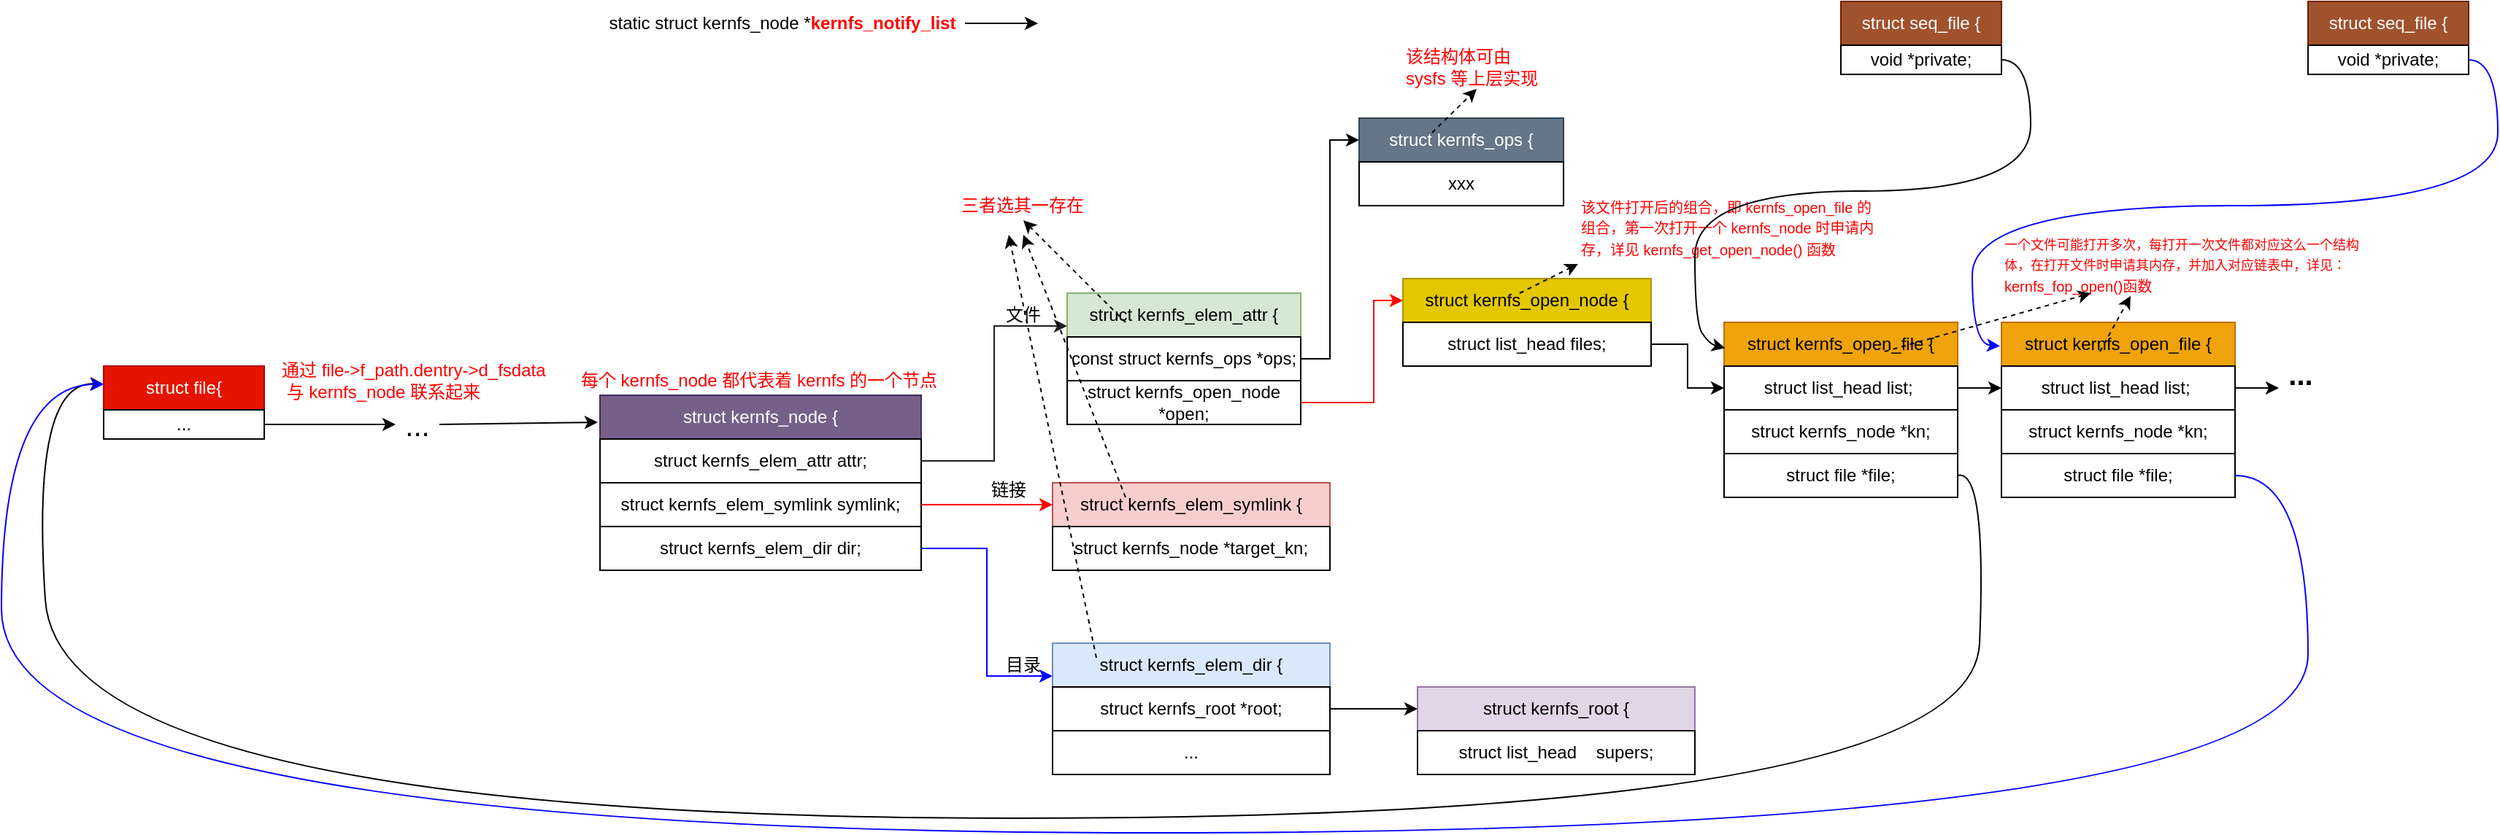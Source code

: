 <mxfile version="21.6.5" type="device">
  <diagram name="第 1 页" id="8JGYWQV7b3LEww7cnMRB">
    <mxGraphModel dx="3628" dy="-494" grid="1" gridSize="10" guides="1" tooltips="1" connect="1" arrows="1" fold="1" page="1" pageScale="1" pageWidth="827" pageHeight="1169" math="0" shadow="0">
      <root>
        <mxCell id="0" />
        <mxCell id="1" parent="0" />
        <mxCell id="UO6yg7-cNOSoMyZ3piIq-1" value="struct kernfs_node {" style="swimlane;fontStyle=0;childLayout=stackLayout;horizontal=1;startSize=30;horizontalStack=0;resizeParent=1;resizeParentMax=0;resizeLast=0;collapsible=1;marginBottom=0;whiteSpace=wrap;html=1;fillColor=#76608a;strokeColor=#432D57;fontColor=#ffffff;" parent="1" vertex="1">
          <mxGeometry x="-1380" y="1630" width="220" height="120" as="geometry" />
        </mxCell>
        <mxCell id="UO6yg7-cNOSoMyZ3piIq-2" value="struct kernfs_elem_attr&#x9;&#x9;attr;" style="rounded=0;whiteSpace=wrap;html=1;" parent="UO6yg7-cNOSoMyZ3piIq-1" vertex="1">
          <mxGeometry y="30" width="220" height="30" as="geometry" />
        </mxCell>
        <mxCell id="UO6yg7-cNOSoMyZ3piIq-3" value="struct kernfs_elem_symlink&#x9;symlink;" style="rounded=0;whiteSpace=wrap;html=1;" parent="UO6yg7-cNOSoMyZ3piIq-1" vertex="1">
          <mxGeometry y="60" width="220" height="30" as="geometry" />
        </mxCell>
        <mxCell id="UO6yg7-cNOSoMyZ3piIq-4" value="struct kernfs_elem_dir&#x9;&#x9;dir;" style="rounded=0;whiteSpace=wrap;html=1;" parent="UO6yg7-cNOSoMyZ3piIq-1" vertex="1">
          <mxGeometry y="90" width="220" height="30" as="geometry" />
        </mxCell>
        <mxCell id="UO6yg7-cNOSoMyZ3piIq-5" value="struct kernfs_ops {" style="swimlane;fontStyle=0;childLayout=stackLayout;horizontal=1;startSize=30;horizontalStack=0;resizeParent=1;resizeParentMax=0;resizeLast=0;collapsible=1;marginBottom=0;whiteSpace=wrap;html=1;fillColor=#647687;strokeColor=#314354;fontColor=#ffffff;" parent="1" vertex="1">
          <mxGeometry x="-860" y="1440" width="140" height="60" as="geometry" />
        </mxCell>
        <mxCell id="UO6yg7-cNOSoMyZ3piIq-6" value="xxx" style="rounded=0;whiteSpace=wrap;html=1;" parent="UO6yg7-cNOSoMyZ3piIq-5" vertex="1">
          <mxGeometry y="30" width="140" height="30" as="geometry" />
        </mxCell>
        <mxCell id="UO6yg7-cNOSoMyZ3piIq-7" value="&lt;font color=&quot;#ff0000&quot;&gt;每个&amp;nbsp;kernfs_node&amp;nbsp;都代表着&amp;nbsp;kernfs 的一个节点&lt;/font&gt;" style="text;html=1;strokeColor=none;fillColor=none;align=center;verticalAlign=middle;whiteSpace=wrap;rounded=0;" parent="1" vertex="1">
          <mxGeometry x="-1401" y="1610" width="260" height="20" as="geometry" />
        </mxCell>
        <mxCell id="UO6yg7-cNOSoMyZ3piIq-8" value="struct kernfs_open_node {" style="swimlane;fontStyle=0;childLayout=stackLayout;horizontal=1;startSize=30;horizontalStack=0;resizeParent=1;resizeParentMax=0;resizeLast=0;collapsible=1;marginBottom=0;whiteSpace=wrap;html=1;fillColor=#e3c800;strokeColor=#B09500;fontColor=#000000;" parent="1" vertex="1">
          <mxGeometry x="-830" y="1550" width="170" height="60" as="geometry" />
        </mxCell>
        <mxCell id="UO6yg7-cNOSoMyZ3piIq-9" value="struct list_head&#x9;files;" style="rounded=0;whiteSpace=wrap;html=1;" parent="UO6yg7-cNOSoMyZ3piIq-8" vertex="1">
          <mxGeometry y="30" width="170" height="30" as="geometry" />
        </mxCell>
        <mxCell id="UO6yg7-cNOSoMyZ3piIq-10" value="struct kernfs_open_file {" style="swimlane;fontStyle=0;childLayout=stackLayout;horizontal=1;startSize=30;horizontalStack=0;resizeParent=1;resizeParentMax=0;resizeLast=0;collapsible=1;marginBottom=0;whiteSpace=wrap;html=1;fillColor=#f0a30a;strokeColor=#BD7000;fontColor=#000000;" parent="1" vertex="1">
          <mxGeometry x="-610" y="1580" width="160" height="120" as="geometry" />
        </mxCell>
        <mxCell id="UO6yg7-cNOSoMyZ3piIq-11" value="struct list_head&#x9;list;&amp;nbsp;" style="rounded=0;whiteSpace=wrap;html=1;" parent="UO6yg7-cNOSoMyZ3piIq-10" vertex="1">
          <mxGeometry y="30" width="160" height="30" as="geometry" />
        </mxCell>
        <mxCell id="uTR1_GSfJ1cvIr0OF08S-5" value="struct kernfs_node&#x9;*kn;" style="rounded=0;whiteSpace=wrap;html=1;" parent="UO6yg7-cNOSoMyZ3piIq-10" vertex="1">
          <mxGeometry y="60" width="160" height="30" as="geometry" />
        </mxCell>
        <mxCell id="_3AUgQyDi9uDBmU64LrA-16" value="struct file&#x9;&#x9;*file;" style="rounded=0;whiteSpace=wrap;html=1;" vertex="1" parent="UO6yg7-cNOSoMyZ3piIq-10">
          <mxGeometry y="90" width="160" height="30" as="geometry" />
        </mxCell>
        <mxCell id="UO6yg7-cNOSoMyZ3piIq-19" value="" style="endArrow=classic;html=1;rounded=0;dashed=1;entryX=0.25;entryY=1;entryDx=0;entryDy=0;" parent="UO6yg7-cNOSoMyZ3piIq-10" target="UO6yg7-cNOSoMyZ3piIq-18" edge="1">
          <mxGeometry width="50" height="50" relative="1" as="geometry">
            <mxPoint x="110" y="20" as="sourcePoint" />
            <mxPoint x="174.583" y="144" as="targetPoint" />
          </mxGeometry>
        </mxCell>
        <mxCell id="UO6yg7-cNOSoMyZ3piIq-12" value="" style="edgeStyle=orthogonalEdgeStyle;rounded=0;orthogonalLoop=1;jettySize=auto;html=1;" parent="1" source="UO6yg7-cNOSoMyZ3piIq-9" target="UO6yg7-cNOSoMyZ3piIq-11" edge="1">
          <mxGeometry relative="1" as="geometry" />
        </mxCell>
        <mxCell id="UO6yg7-cNOSoMyZ3piIq-13" value="struct kernfs_open_file {" style="swimlane;fontStyle=0;childLayout=stackLayout;horizontal=1;startSize=30;horizontalStack=0;resizeParent=1;resizeParentMax=0;resizeLast=0;collapsible=1;marginBottom=0;whiteSpace=wrap;html=1;fillColor=#f0a30a;strokeColor=#BD7000;fontColor=#000000;" parent="1" vertex="1">
          <mxGeometry x="-420" y="1580" width="160" height="120" as="geometry" />
        </mxCell>
        <mxCell id="UO6yg7-cNOSoMyZ3piIq-14" value="struct list_head&#x9;list;&amp;nbsp;" style="rounded=0;whiteSpace=wrap;html=1;" parent="UO6yg7-cNOSoMyZ3piIq-13" vertex="1">
          <mxGeometry y="30" width="160" height="30" as="geometry" />
        </mxCell>
        <mxCell id="uTR1_GSfJ1cvIr0OF08S-6" value="struct kernfs_node&#x9;*kn;" style="rounded=0;whiteSpace=wrap;html=1;" parent="UO6yg7-cNOSoMyZ3piIq-13" vertex="1">
          <mxGeometry y="60" width="160" height="30" as="geometry" />
        </mxCell>
        <mxCell id="_3AUgQyDi9uDBmU64LrA-17" value="struct file&#x9;&#x9;*file;" style="rounded=0;whiteSpace=wrap;html=1;" vertex="1" parent="UO6yg7-cNOSoMyZ3piIq-13">
          <mxGeometry y="90" width="160" height="30" as="geometry" />
        </mxCell>
        <mxCell id="UO6yg7-cNOSoMyZ3piIq-20" value="" style="endArrow=classic;html=1;rounded=0;entryX=0.361;entryY=1.046;entryDx=0;entryDy=0;dashed=1;entryPerimeter=0;" parent="UO6yg7-cNOSoMyZ3piIq-13" target="UO6yg7-cNOSoMyZ3piIq-18" edge="1">
          <mxGeometry width="50" height="50" relative="1" as="geometry">
            <mxPoint x="67.5" y="20" as="sourcePoint" />
            <mxPoint x="20" y="144" as="targetPoint" />
          </mxGeometry>
        </mxCell>
        <mxCell id="UO6yg7-cNOSoMyZ3piIq-15" value="" style="edgeStyle=orthogonalEdgeStyle;rounded=0;orthogonalLoop=1;jettySize=auto;html=1;" parent="1" source="UO6yg7-cNOSoMyZ3piIq-11" target="UO6yg7-cNOSoMyZ3piIq-14" edge="1">
          <mxGeometry relative="1" as="geometry" />
        </mxCell>
        <mxCell id="UO6yg7-cNOSoMyZ3piIq-16" value="" style="edgeStyle=orthogonalEdgeStyle;rounded=0;orthogonalLoop=1;jettySize=auto;html=1;" parent="1" source="UO6yg7-cNOSoMyZ3piIq-14" edge="1">
          <mxGeometry relative="1" as="geometry">
            <mxPoint x="-230" y="1625.034" as="targetPoint" />
          </mxGeometry>
        </mxCell>
        <mxCell id="UO6yg7-cNOSoMyZ3piIq-17" value="&lt;font style=&quot;font-size: 20px;&quot;&gt;&lt;b&gt;...&lt;/b&gt;&lt;/font&gt;" style="text;html=1;strokeColor=none;fillColor=none;align=center;verticalAlign=middle;whiteSpace=wrap;rounded=0;" parent="1" vertex="1">
          <mxGeometry x="-230" y="1600" width="30" height="30" as="geometry" />
        </mxCell>
        <mxCell id="UO6yg7-cNOSoMyZ3piIq-18" value="&lt;font style=&quot;font-size: 9px;&quot; color=&quot;#ff0000&quot;&gt;一个文件可能打开多次，每打开一次文件都对应这么一个结构体，在打开文件时申请其内存，并加入对应链表中，详见：&lt;/font&gt;&lt;font size=&quot;1&quot; color=&quot;#ff0000&quot;&gt;kernfs_fop_open()函数&lt;/font&gt;" style="text;html=1;strokeColor=none;fillColor=none;align=left;verticalAlign=middle;whiteSpace=wrap;rounded=0;" parent="1" vertex="1">
          <mxGeometry x="-420" y="1520" width="245" height="40" as="geometry" />
        </mxCell>
        <mxCell id="UO6yg7-cNOSoMyZ3piIq-21" value="&lt;font style=&quot;&quot; color=&quot;#ff0000&quot;&gt;&lt;font size=&quot;1&quot;&gt;该文件打开后的组合，即 kernfs_open_file 的组合，第一次打开一个 kernfs_node 时申请内存，详见&amp;nbsp;kernfs_get_open_node() 函数&lt;/font&gt;&lt;br&gt;&lt;/font&gt;" style="text;html=1;strokeColor=none;fillColor=none;align=left;verticalAlign=middle;whiteSpace=wrap;rounded=0;" parent="1" vertex="1">
          <mxGeometry x="-710" y="1490" width="210" height="50" as="geometry" />
        </mxCell>
        <mxCell id="UO6yg7-cNOSoMyZ3piIq-22" value="" style="endArrow=classic;html=1;rounded=0;entryX=0;entryY=1;entryDx=0;entryDy=0;dashed=1;" parent="1" target="UO6yg7-cNOSoMyZ3piIq-21" edge="1">
          <mxGeometry width="50" height="50" relative="1" as="geometry">
            <mxPoint x="-750" y="1560" as="sourcePoint" />
            <mxPoint x="-700" y="1510" as="targetPoint" />
          </mxGeometry>
        </mxCell>
        <mxCell id="UO6yg7-cNOSoMyZ3piIq-23" value="struct kernfs_elem_attr {" style="swimlane;fontStyle=0;childLayout=stackLayout;horizontal=1;startSize=30;horizontalStack=0;resizeParent=1;resizeParentMax=0;resizeLast=0;collapsible=1;marginBottom=0;whiteSpace=wrap;html=1;fillColor=#d5e8d4;strokeColor=#82b366;" parent="1" vertex="1">
          <mxGeometry x="-1060" y="1560" width="160" height="90" as="geometry" />
        </mxCell>
        <mxCell id="UO6yg7-cNOSoMyZ3piIq-24" value="const struct kernfs_ops&#x9;*ops;" style="rounded=0;whiteSpace=wrap;html=1;" parent="UO6yg7-cNOSoMyZ3piIq-23" vertex="1">
          <mxGeometry y="30" width="160" height="30" as="geometry" />
        </mxCell>
        <mxCell id="UO6yg7-cNOSoMyZ3piIq-25" value="struct kernfs_open_node&#x9;*open;" style="rounded=0;whiteSpace=wrap;html=1;" parent="UO6yg7-cNOSoMyZ3piIq-23" vertex="1">
          <mxGeometry y="60" width="160" height="30" as="geometry" />
        </mxCell>
        <mxCell id="UO6yg7-cNOSoMyZ3piIq-26" value="" style="edgeStyle=orthogonalEdgeStyle;rounded=0;orthogonalLoop=1;jettySize=auto;html=1;entryX=0;entryY=0.25;entryDx=0;entryDy=0;strokeColor=#1E1E1E;" parent="1" source="UO6yg7-cNOSoMyZ3piIq-2" target="UO6yg7-cNOSoMyZ3piIq-23" edge="1">
          <mxGeometry relative="1" as="geometry" />
        </mxCell>
        <mxCell id="UO6yg7-cNOSoMyZ3piIq-27" value="" style="edgeStyle=orthogonalEdgeStyle;rounded=0;orthogonalLoop=1;jettySize=auto;html=1;entryX=0;entryY=0.25;entryDx=0;entryDy=0;" parent="1" source="UO6yg7-cNOSoMyZ3piIq-24" target="UO6yg7-cNOSoMyZ3piIq-5" edge="1">
          <mxGeometry relative="1" as="geometry" />
        </mxCell>
        <mxCell id="UO6yg7-cNOSoMyZ3piIq-28" value="" style="endArrow=classic;html=1;rounded=0;exitX=1;exitY=0.5;exitDx=0;exitDy=0;entryX=0;entryY=0.25;entryDx=0;entryDy=0;strokeColor=#FF0000;" parent="1" source="UO6yg7-cNOSoMyZ3piIq-25" target="UO6yg7-cNOSoMyZ3piIq-8" edge="1">
          <mxGeometry width="50" height="50" relative="1" as="geometry">
            <mxPoint x="-940" y="1650" as="sourcePoint" />
            <mxPoint x="-890" y="1600" as="targetPoint" />
            <Array as="points">
              <mxPoint x="-850" y="1635" />
              <mxPoint x="-850" y="1600" />
              <mxPoint x="-850" y="1565" />
            </Array>
          </mxGeometry>
        </mxCell>
        <mxCell id="UO6yg7-cNOSoMyZ3piIq-29" value="struct kernfs_elem_symlink {" style="swimlane;fontStyle=0;childLayout=stackLayout;horizontal=1;startSize=30;horizontalStack=0;resizeParent=1;resizeParentMax=0;resizeLast=0;collapsible=1;marginBottom=0;whiteSpace=wrap;html=1;fillColor=#f8cecc;strokeColor=#b85450;" parent="1" vertex="1">
          <mxGeometry x="-1070" y="1690" width="190" height="60" as="geometry" />
        </mxCell>
        <mxCell id="UO6yg7-cNOSoMyZ3piIq-30" value="struct kernfs_node&#x9;*target_kn;" style="rounded=0;whiteSpace=wrap;html=1;" parent="UO6yg7-cNOSoMyZ3piIq-29" vertex="1">
          <mxGeometry y="30" width="190" height="30" as="geometry" />
        </mxCell>
        <mxCell id="UO6yg7-cNOSoMyZ3piIq-31" value="" style="edgeStyle=orthogonalEdgeStyle;rounded=0;orthogonalLoop=1;jettySize=auto;html=1;entryX=0;entryY=0.25;entryDx=0;entryDy=0;strokeColor=#FF0000;" parent="1" source="UO6yg7-cNOSoMyZ3piIq-3" target="UO6yg7-cNOSoMyZ3piIq-29" edge="1">
          <mxGeometry relative="1" as="geometry" />
        </mxCell>
        <mxCell id="UO6yg7-cNOSoMyZ3piIq-32" value="struct kernfs_elem_dir {" style="swimlane;fontStyle=0;childLayout=stackLayout;horizontal=1;startSize=30;horizontalStack=0;resizeParent=1;resizeParentMax=0;resizeLast=0;collapsible=1;marginBottom=0;whiteSpace=wrap;html=1;fillColor=#dae8fc;strokeColor=#6c8ebf;" parent="1" vertex="1">
          <mxGeometry x="-1070" y="1800" width="190" height="90" as="geometry" />
        </mxCell>
        <mxCell id="UO6yg7-cNOSoMyZ3piIq-33" value="struct kernfs_root&#x9;*root;" style="rounded=0;whiteSpace=wrap;html=1;" parent="UO6yg7-cNOSoMyZ3piIq-32" vertex="1">
          <mxGeometry y="30" width="190" height="30" as="geometry" />
        </mxCell>
        <mxCell id="UO6yg7-cNOSoMyZ3piIq-34" value="..." style="rounded=0;whiteSpace=wrap;html=1;" parent="UO6yg7-cNOSoMyZ3piIq-32" vertex="1">
          <mxGeometry y="60" width="190" height="30" as="geometry" />
        </mxCell>
        <mxCell id="UO6yg7-cNOSoMyZ3piIq-35" value="" style="edgeStyle=orthogonalEdgeStyle;rounded=0;orthogonalLoop=1;jettySize=auto;html=1;entryX=0;entryY=0.25;entryDx=0;entryDy=0;strokeColor=#0000FF;" parent="1" source="UO6yg7-cNOSoMyZ3piIq-4" target="UO6yg7-cNOSoMyZ3piIq-32" edge="1">
          <mxGeometry relative="1" as="geometry" />
        </mxCell>
        <mxCell id="UO6yg7-cNOSoMyZ3piIq-36" value="文件" style="text;html=1;strokeColor=none;fillColor=none;align=center;verticalAlign=middle;whiteSpace=wrap;rounded=0;" parent="1" vertex="1">
          <mxGeometry x="-1110" y="1570" width="40" height="10" as="geometry" />
        </mxCell>
        <mxCell id="UO6yg7-cNOSoMyZ3piIq-37" value="链接" style="text;html=1;strokeColor=none;fillColor=none;align=center;verticalAlign=middle;whiteSpace=wrap;rounded=0;" parent="1" vertex="1">
          <mxGeometry x="-1120" y="1690" width="40" height="10" as="geometry" />
        </mxCell>
        <mxCell id="UO6yg7-cNOSoMyZ3piIq-38" value="目录" style="text;html=1;strokeColor=none;fillColor=none;align=center;verticalAlign=middle;whiteSpace=wrap;rounded=0;" parent="1" vertex="1">
          <mxGeometry x="-1110" y="1810" width="40" height="10" as="geometry" />
        </mxCell>
        <mxCell id="UO6yg7-cNOSoMyZ3piIq-39" value="" style="endArrow=classic;html=1;rounded=0;dashed=1;" parent="1" edge="1">
          <mxGeometry width="50" height="50" relative="1" as="geometry">
            <mxPoint x="-1020" y="1580" as="sourcePoint" />
            <mxPoint x="-1090" y="1510" as="targetPoint" />
          </mxGeometry>
        </mxCell>
        <mxCell id="UO6yg7-cNOSoMyZ3piIq-40" value="" style="endArrow=classic;html=1;rounded=0;dashed=1;" parent="1" edge="1">
          <mxGeometry width="50" height="50" relative="1" as="geometry">
            <mxPoint x="-1020" y="1700" as="sourcePoint" />
            <mxPoint x="-1090" y="1520" as="targetPoint" />
          </mxGeometry>
        </mxCell>
        <mxCell id="UO6yg7-cNOSoMyZ3piIq-41" value="" style="endArrow=classic;html=1;rounded=0;dashed=1;" parent="1" edge="1">
          <mxGeometry width="50" height="50" relative="1" as="geometry">
            <mxPoint x="-1040" y="1810" as="sourcePoint" />
            <mxPoint x="-1100" y="1520" as="targetPoint" />
          </mxGeometry>
        </mxCell>
        <mxCell id="UO6yg7-cNOSoMyZ3piIq-42" value="&lt;font color=&quot;#ff0000&quot;&gt;三者选其一存在&lt;/font&gt;" style="text;html=1;strokeColor=none;fillColor=none;align=center;verticalAlign=middle;whiteSpace=wrap;rounded=0;" parent="1" vertex="1">
          <mxGeometry x="-1141" y="1490" width="101" height="20" as="geometry" />
        </mxCell>
        <mxCell id="UO6yg7-cNOSoMyZ3piIq-46" value="struct seq_file {" style="swimlane;fontStyle=0;childLayout=stackLayout;horizontal=1;startSize=30;horizontalStack=0;resizeParent=1;resizeParentMax=0;resizeLast=0;collapsible=1;marginBottom=0;whiteSpace=wrap;html=1;fillColor=#a0522d;strokeColor=#6D1F00;fontColor=#ffffff;" parent="1" vertex="1">
          <mxGeometry x="-530" y="1360" width="110" height="50" as="geometry" />
        </mxCell>
        <mxCell id="UO6yg7-cNOSoMyZ3piIq-47" value="void *private;" style="rounded=0;whiteSpace=wrap;html=1;" parent="UO6yg7-cNOSoMyZ3piIq-46" vertex="1">
          <mxGeometry y="30" width="110" height="20" as="geometry" />
        </mxCell>
        <mxCell id="UO6yg7-cNOSoMyZ3piIq-49" value="" style="endArrow=classic;html=1;exitX=1;exitY=0.5;exitDx=0;exitDy=0;entryX=0.004;entryY=0.147;entryDx=0;entryDy=0;curved=1;entryPerimeter=0;" parent="1" source="UO6yg7-cNOSoMyZ3piIq-47" target="UO6yg7-cNOSoMyZ3piIq-10" edge="1">
          <mxGeometry width="50" height="50" relative="1" as="geometry">
            <mxPoint x="-420" y="1460" as="sourcePoint" />
            <mxPoint x="-370" y="1410" as="targetPoint" />
            <Array as="points">
              <mxPoint x="-400" y="1400" />
              <mxPoint x="-400" y="1490" />
              <mxPoint x="-630" y="1490" />
              <mxPoint x="-630" y="1580" />
              <mxPoint x="-620" y="1595" />
            </Array>
          </mxGeometry>
        </mxCell>
        <mxCell id="UO6yg7-cNOSoMyZ3piIq-53" value="struct seq_file {" style="swimlane;fontStyle=0;childLayout=stackLayout;horizontal=1;startSize=30;horizontalStack=0;resizeParent=1;resizeParentMax=0;resizeLast=0;collapsible=1;marginBottom=0;whiteSpace=wrap;html=1;fillColor=#a0522d;strokeColor=#6D1F00;fontColor=#ffffff;" parent="1" vertex="1">
          <mxGeometry x="-210" y="1360" width="110" height="50" as="geometry" />
        </mxCell>
        <mxCell id="UO6yg7-cNOSoMyZ3piIq-54" value="void *private;" style="rounded=0;whiteSpace=wrap;html=1;" parent="UO6yg7-cNOSoMyZ3piIq-53" vertex="1">
          <mxGeometry y="30" width="110" height="20" as="geometry" />
        </mxCell>
        <mxCell id="UO6yg7-cNOSoMyZ3piIq-56" value="" style="endArrow=classic;html=1;entryX=-0.006;entryY=0.135;entryDx=0;entryDy=0;strokeColor=#0000FF;curved=1;entryPerimeter=0;" parent="1" target="UO6yg7-cNOSoMyZ3piIq-13" edge="1">
          <mxGeometry width="50" height="50" relative="1" as="geometry">
            <mxPoint x="-100" y="1400" as="sourcePoint" />
            <mxPoint x="-50" y="1350" as="targetPoint" />
            <Array as="points">
              <mxPoint x="-80" y="1400" />
              <mxPoint x="-80" y="1500" />
              <mxPoint x="-440" y="1500" />
              <mxPoint x="-440" y="1595" />
            </Array>
          </mxGeometry>
        </mxCell>
        <mxCell id="UO6yg7-cNOSoMyZ3piIq-64" value="" style="endArrow=classic;html=1;rounded=0;exitX=1;exitY=0.5;exitDx=0;exitDy=0;" parent="1" source="UO6yg7-cNOSoMyZ3piIq-68" edge="1">
          <mxGeometry width="50" height="50" relative="1" as="geometry">
            <mxPoint x="-1129" y="1375" as="sourcePoint" />
            <mxPoint x="-1080" y="1375" as="targetPoint" />
          </mxGeometry>
        </mxCell>
        <mxCell id="UO6yg7-cNOSoMyZ3piIq-68" value="static struct kernfs_node *&lt;b&gt;&lt;font color=&quot;#ff0000&quot;&gt;kernfs_notify_list&lt;/font&gt;&lt;/b&gt;" style="text;html=1;strokeColor=none;fillColor=none;align=center;verticalAlign=middle;whiteSpace=wrap;rounded=0;" parent="1" vertex="1">
          <mxGeometry x="-1380" y="1360" width="250" height="30" as="geometry" />
        </mxCell>
        <mxCell id="_3AUgQyDi9uDBmU64LrA-1" value="&lt;div&gt;struct kernfs_root {&lt;/div&gt;" style="swimlane;fontStyle=0;childLayout=stackLayout;horizontal=1;startSize=30;horizontalStack=0;resizeParent=1;resizeParentMax=0;resizeLast=0;collapsible=1;marginBottom=0;whiteSpace=wrap;html=1;fillColor=#e1d5e7;strokeColor=#9673a6;" vertex="1" parent="1">
          <mxGeometry x="-820" y="1830" width="190" height="60" as="geometry" />
        </mxCell>
        <mxCell id="_3AUgQyDi9uDBmU64LrA-3" value="&lt;div&gt;struct list_head&lt;span style=&quot;white-space: pre;&quot;&gt;&amp;nbsp;&amp;nbsp;&amp;nbsp;&amp;nbsp;&lt;/span&gt;supers;&lt;/div&gt;" style="rounded=0;whiteSpace=wrap;html=1;" vertex="1" parent="_3AUgQyDi9uDBmU64LrA-1">
          <mxGeometry y="30" width="190" height="30" as="geometry" />
        </mxCell>
        <mxCell id="_3AUgQyDi9uDBmU64LrA-4" value="" style="edgeStyle=orthogonalEdgeStyle;rounded=0;orthogonalLoop=1;jettySize=auto;html=1;entryX=0;entryY=0.25;entryDx=0;entryDy=0;" edge="1" parent="1" source="UO6yg7-cNOSoMyZ3piIq-33" target="_3AUgQyDi9uDBmU64LrA-1">
          <mxGeometry relative="1" as="geometry" />
        </mxCell>
        <mxCell id="_3AUgQyDi9uDBmU64LrA-9" value="struct file{" style="swimlane;fontStyle=0;childLayout=stackLayout;horizontal=1;startSize=30;horizontalStack=0;resizeParent=1;resizeParentMax=0;resizeLast=0;collapsible=1;marginBottom=0;whiteSpace=wrap;html=1;fillColor=#e51400;strokeColor=#B20000;fontColor=#ffffff;" vertex="1" parent="1">
          <mxGeometry x="-1720" y="1610" width="110" height="50" as="geometry" />
        </mxCell>
        <mxCell id="_3AUgQyDi9uDBmU64LrA-11" value="..." style="rounded=0;whiteSpace=wrap;html=1;" vertex="1" parent="_3AUgQyDi9uDBmU64LrA-9">
          <mxGeometry y="30" width="110" height="20" as="geometry" />
        </mxCell>
        <mxCell id="_3AUgQyDi9uDBmU64LrA-12" value="" style="endArrow=classic;html=1;rounded=0;entryX=-0.007;entryY=0.154;entryDx=0;entryDy=0;entryPerimeter=0;exitX=1;exitY=0.5;exitDx=0;exitDy=0;" edge="1" parent="1" source="_3AUgQyDi9uDBmU64LrA-13" target="UO6yg7-cNOSoMyZ3piIq-1">
          <mxGeometry width="50" height="50" relative="1" as="geometry">
            <mxPoint x="-1530" y="1670" as="sourcePoint" />
            <mxPoint x="-1480" y="1620" as="targetPoint" />
          </mxGeometry>
        </mxCell>
        <mxCell id="_3AUgQyDi9uDBmU64LrA-13" value="&lt;font style=&quot;font-size: 20px;&quot;&gt;...&lt;/font&gt;" style="text;html=1;strokeColor=none;fillColor=none;align=center;verticalAlign=middle;whiteSpace=wrap;rounded=0;" vertex="1" parent="1">
          <mxGeometry x="-1520" y="1640" width="30" height="20" as="geometry" />
        </mxCell>
        <mxCell id="_3AUgQyDi9uDBmU64LrA-14" value="" style="endArrow=classic;html=1;rounded=0;entryX=0;entryY=0.5;entryDx=0;entryDy=0;" edge="1" parent="1" source="_3AUgQyDi9uDBmU64LrA-11" target="_3AUgQyDi9uDBmU64LrA-13">
          <mxGeometry width="50" height="50" relative="1" as="geometry">
            <mxPoint x="-1320" y="1690" as="sourcePoint" />
            <mxPoint x="-1270" y="1640" as="targetPoint" />
          </mxGeometry>
        </mxCell>
        <mxCell id="_3AUgQyDi9uDBmU64LrA-15" value="&lt;font color=&quot;#ff0000&quot;&gt;通过 file-&amp;gt;f_path.dentry-&amp;gt;d_fsdata&lt;br&gt;&amp;nbsp;与&amp;nbsp;kernfs_node 联系起来&lt;/font&gt;" style="text;html=1;strokeColor=none;fillColor=none;align=left;verticalAlign=middle;whiteSpace=wrap;rounded=0;" vertex="1" parent="1">
          <mxGeometry x="-1600" y="1605" width="190" height="30" as="geometry" />
        </mxCell>
        <mxCell id="_3AUgQyDi9uDBmU64LrA-20" value="&lt;font color=&quot;#ff0000&quot;&gt;该结构体可由 sysfs 等上层实现&lt;/font&gt;" style="text;html=1;strokeColor=none;fillColor=none;align=left;verticalAlign=middle;whiteSpace=wrap;rounded=0;" vertex="1" parent="1">
          <mxGeometry x="-830" y="1390" width="101" height="30" as="geometry" />
        </mxCell>
        <mxCell id="_3AUgQyDi9uDBmU64LrA-21" value="" style="endArrow=classic;html=1;rounded=0;entryX=0.5;entryY=1;entryDx=0;entryDy=0;dashed=1;" edge="1" parent="1" target="_3AUgQyDi9uDBmU64LrA-20">
          <mxGeometry width="50" height="50" relative="1" as="geometry">
            <mxPoint x="-810" y="1450" as="sourcePoint" />
            <mxPoint x="-760" y="1400" as="targetPoint" />
          </mxGeometry>
        </mxCell>
        <mxCell id="_3AUgQyDi9uDBmU64LrA-23" value="" style="endArrow=classic;html=1;exitX=1;exitY=0.5;exitDx=0;exitDy=0;entryX=0;entryY=0.25;entryDx=0;entryDy=0;curved=1;" edge="1" parent="1" source="_3AUgQyDi9uDBmU64LrA-16" target="_3AUgQyDi9uDBmU64LrA-9">
          <mxGeometry width="50" height="50" relative="1" as="geometry">
            <mxPoint x="-410" y="1880" as="sourcePoint" />
            <mxPoint x="-360" y="1830" as="targetPoint" />
            <Array as="points">
              <mxPoint x="-430" y="1680" />
              <mxPoint x="-440" y="1920" />
              <mxPoint x="-1750" y="1920" />
              <mxPoint x="-1770" y="1620" />
            </Array>
          </mxGeometry>
        </mxCell>
        <mxCell id="_3AUgQyDi9uDBmU64LrA-24" value="" style="endArrow=classic;html=1;exitX=1;exitY=0.5;exitDx=0;exitDy=0;entryX=0;entryY=0.25;entryDx=0;entryDy=0;curved=1;strokeColor=#0000FF;" edge="1" parent="1" source="_3AUgQyDi9uDBmU64LrA-17" target="_3AUgQyDi9uDBmU64LrA-9">
          <mxGeometry width="50" height="50" relative="1" as="geometry">
            <mxPoint x="-250" y="1685" as="sourcePoint" />
            <mxPoint x="-210" y="1970" as="targetPoint" />
            <Array as="points">
              <mxPoint x="-210" y="1685" />
              <mxPoint x="-210" y="1930" />
              <mxPoint x="-1790" y="1930" />
              <mxPoint x="-1790" y="1623" />
            </Array>
          </mxGeometry>
        </mxCell>
      </root>
    </mxGraphModel>
  </diagram>
</mxfile>
